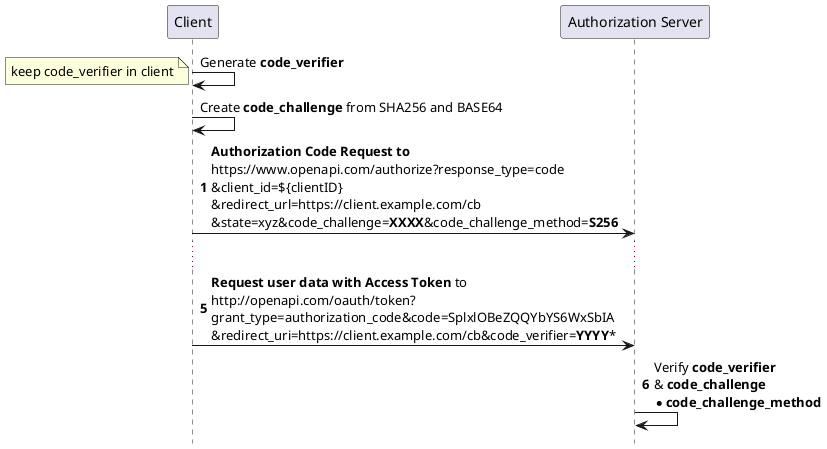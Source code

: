 @startuml
hide footbox
participant "Client" as client
participant "Authorization Server" as oauth

client -> client: Generate **code_verifier**
note left
keep code_verifier in client
end note
client -> client: Create **code_challenge** from SHA256 and BASE64

autonumber 1
client -> oauth: **Authorization Code Request to** \n\
https://www.openapi.com/authorize?response_type=code\n\
&client_id=${clientID}\n\
&redirect_url=https://client.example.com/cb\n\
&state=xyz&code_challenge=**XXXX**&code_challenge_method=**S256**
...
autonumber 5
client -> oauth: **Request user data with Access Token** to\n\
http://openapi.com/oauth/token?\n\
grant_type=authorization_code&code=SplxlOBeZQQYbYS6WxSbIA\n\
&redirect_uri=https://client.example.com/cb&code_verifier=**YYYY***

oauth -> oauth: Verify **code_verifier**\n\
& **code_challenge**\n\
* **code_challenge_method**
@enduml